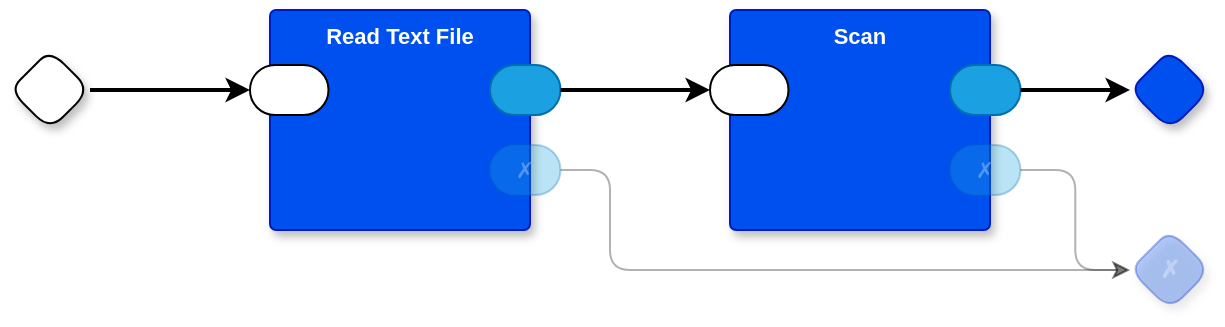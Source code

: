 <mxfile version="23.1.5" type="device" pages="4">
  <diagram name="main" id="m0zTKrYATkNEm8Ja8VeW">
    <mxGraphModel dx="1148" dy="703" grid="1" gridSize="10" guides="1" tooltips="1" connect="1" arrows="1" fold="1" page="1" pageScale="1" pageWidth="850" pageHeight="1100" math="0" shadow="0">
      <root>
        <mxCell id="0" />
        <mxCell id="1" parent="0" />
        <mxCell id="0Bo09WpxPEU_tTPwx_b7-25" value="" style="rhombus;whiteSpace=wrap;html=1;rounded=1;fontStyle=1;glass=0;sketch=0;fontSize=12;points=[[0,0.5,0,0,0],[0.5,0,0,0,0],[0.5,1,0,0,0],[1,0.5,0,0,0]];shadow=1;fontFamily=Helvetica;fontColor=default;" vertex="1" parent="1">
          <mxGeometry x="20" y="300" width="40" height="40" as="geometry" />
        </mxCell>
        <mxCell id="0Bo09WpxPEU_tTPwx_b7-26" value="" style="rhombus;whiteSpace=wrap;html=1;rounded=1;fontStyle=1;glass=0;sketch=0;fontSize=12;points=[[0,0.5,0,0,0],[0.5,0,0,0,0],[0.5,1,0,0,0],[1,0.5,0,0,0]];shadow=1;fillColor=#0050ef;fontColor=#ffffff;strokeColor=#001DBC;fontFamily=Helvetica;" vertex="1" parent="1">
          <mxGeometry x="580" y="300" width="40" height="40" as="geometry" />
        </mxCell>
        <mxCell id="0Bo09WpxPEU_tTPwx_b7-28" value="✗" style="rhombus;whiteSpace=wrap;html=1;rounded=1;fillColor=#0050ef;fontColor=#ffffff;strokeColor=#001DBC;fontStyle=1;glass=0;sketch=0;fontSize=12;points=[[0,0.5,0,0,0],[0.5,0,0,0,0],[0.5,1,0,0,0],[1,0.5,0,0,0]];shadow=1;opacity=30;textOpacity=30;fontFamily=Helvetica;" vertex="1" parent="1">
          <mxGeometry x="580" y="390" width="40" height="40" as="geometry" />
        </mxCell>
        <mxCell id="0Bo09WpxPEU_tTPwx_b7-30" value="Read Text File" style="rounded=1;whiteSpace=wrap;html=1;sketch=0;container=1;recursiveResize=0;verticalAlign=top;arcSize=6;fontStyle=1;autosize=0;points=[];absoluteArcSize=1;shadow=1;strokeColor=#001DBC;fillColor=#0050ef;fontColor=#ffffff;fontFamily=Helvetica;fontSize=11;" vertex="1" parent="1">
          <mxGeometry x="150" y="280" width="130" height="110" as="geometry">
            <mxRectangle x="-98" y="-1230" width="99" height="26" as="alternateBounds" />
          </mxGeometry>
        </mxCell>
        <mxCell id="0Bo09WpxPEU_tTPwx_b7-31" value="" style="rounded=1;whiteSpace=wrap;html=1;sketch=0;points=[[0,0.5,0,0,0],[1,0.5,0,0,0]];arcSize=50;fontFamily=Helvetica;fontSize=11;fontColor=default;" vertex="1" parent="0Bo09WpxPEU_tTPwx_b7-30">
          <mxGeometry x="-10" y="27.5" width="39.25" height="25" as="geometry" />
        </mxCell>
        <mxCell id="0Bo09WpxPEU_tTPwx_b7-32" value="" style="rounded=1;whiteSpace=wrap;html=1;sketch=0;points=[[0,0.5,0,0,0],[1,0.5,0,0,0]];fillColor=#1ba1e2;fontColor=#ffffff;strokeColor=#006EAF;arcSize=50;fontFamily=Helvetica;fontSize=11;" vertex="1" parent="0Bo09WpxPEU_tTPwx_b7-30">
          <mxGeometry x="110" y="27.5" width="35.25" height="25" as="geometry" />
        </mxCell>
        <mxCell id="0Bo09WpxPEU_tTPwx_b7-33" value="✗" style="rounded=1;whiteSpace=wrap;html=1;sketch=0;points=[[0,0.5,0,0,0],[1,0.5,0,0,0]];fillColor=#1ba1e2;fontColor=#ffffff;strokeColor=#006EAF;arcSize=50;fontFamily=Helvetica;fontSize=11;textOpacity=30;opacity=30;" vertex="1" parent="0Bo09WpxPEU_tTPwx_b7-30">
          <mxGeometry x="110" y="67.5" width="35.25" height="25" as="geometry" />
        </mxCell>
        <mxCell id="0Bo09WpxPEU_tTPwx_b7-35" style="edgeStyle=orthogonalEdgeStyle;shape=connector;curved=0;rounded=1;orthogonalLoop=1;jettySize=auto;html=1;entryX=0;entryY=0.5;entryDx=0;entryDy=0;entryPerimeter=0;labelBackgroundColor=default;strokeColor=default;strokeWidth=2;align=center;verticalAlign=middle;fontFamily=Helvetica;fontSize=11;fontColor=default;endArrow=classic;" edge="1" parent="1" source="0Bo09WpxPEU_tTPwx_b7-25" target="0Bo09WpxPEU_tTPwx_b7-31">
          <mxGeometry relative="1" as="geometry" />
        </mxCell>
        <mxCell id="8zXyHW8XZp2Gi3vSt0jf-1" value="Scan" style="rounded=1;whiteSpace=wrap;html=1;sketch=0;container=1;recursiveResize=0;verticalAlign=top;arcSize=6;fontStyle=1;autosize=0;points=[];absoluteArcSize=1;shadow=1;strokeColor=#001DBC;fillColor=#0050ef;fontColor=#ffffff;fontFamily=Helvetica;fontSize=11;" vertex="1" parent="1">
          <mxGeometry x="380" y="280" width="130" height="110" as="geometry">
            <mxRectangle x="-98" y="-1230" width="99" height="26" as="alternateBounds" />
          </mxGeometry>
        </mxCell>
        <mxCell id="8zXyHW8XZp2Gi3vSt0jf-2" value="" style="rounded=1;whiteSpace=wrap;html=1;sketch=0;points=[[0,0.5,0,0,0],[1,0.5,0,0,0]];arcSize=50;fontFamily=Helvetica;fontSize=11;fontColor=default;" vertex="1" parent="8zXyHW8XZp2Gi3vSt0jf-1">
          <mxGeometry x="-10" y="27.5" width="39.25" height="25" as="geometry" />
        </mxCell>
        <mxCell id="8zXyHW8XZp2Gi3vSt0jf-3" value="" style="rounded=1;whiteSpace=wrap;html=1;sketch=0;points=[[0,0.5,0,0,0],[1,0.5,0,0,0]];fillColor=#1ba1e2;fontColor=#ffffff;strokeColor=#006EAF;arcSize=50;fontFamily=Helvetica;fontSize=11;" vertex="1" parent="8zXyHW8XZp2Gi3vSt0jf-1">
          <mxGeometry x="110" y="27.5" width="35.25" height="25" as="geometry" />
        </mxCell>
        <mxCell id="8zXyHW8XZp2Gi3vSt0jf-4" value="✗" style="rounded=1;whiteSpace=wrap;html=1;sketch=0;points=[[0,0.5,0,0,0],[1,0.5,0,0,0]];fillColor=#1ba1e2;fontColor=#ffffff;strokeColor=#006EAF;arcSize=50;fontFamily=Helvetica;fontSize=11;textOpacity=30;opacity=30;" vertex="1" parent="8zXyHW8XZp2Gi3vSt0jf-1">
          <mxGeometry x="110" y="67.5" width="35.25" height="25" as="geometry" />
        </mxCell>
        <mxCell id="8zXyHW8XZp2Gi3vSt0jf-5" style="edgeStyle=orthogonalEdgeStyle;rounded=1;orthogonalLoop=1;jettySize=auto;html=1;exitX=1;exitY=0.5;exitDx=0;exitDy=0;exitPerimeter=0;entryX=0;entryY=0.5;entryDx=0;entryDy=0;entryPerimeter=0;strokeColor=default;strokeWidth=2;align=center;verticalAlign=middle;fontFamily=Helvetica;fontSize=11;fontColor=default;labelBackgroundColor=default;endArrow=classic;" edge="1" parent="1" source="8zXyHW8XZp2Gi3vSt0jf-3" target="0Bo09WpxPEU_tTPwx_b7-26">
          <mxGeometry relative="1" as="geometry" />
        </mxCell>
        <mxCell id="8zXyHW8XZp2Gi3vSt0jf-6" style="edgeStyle=orthogonalEdgeStyle;rounded=1;orthogonalLoop=1;jettySize=auto;html=1;exitX=1;exitY=0.5;exitDx=0;exitDy=0;exitPerimeter=0;entryX=0;entryY=0.5;entryDx=0;entryDy=0;entryPerimeter=0;strokeColor=default;strokeWidth=1;align=center;verticalAlign=middle;fontFamily=Helvetica;fontSize=11;fontColor=default;labelBackgroundColor=default;endArrow=classic;opacity=30;" edge="1" parent="1" source="8zXyHW8XZp2Gi3vSt0jf-4" target="0Bo09WpxPEU_tTPwx_b7-28">
          <mxGeometry relative="1" as="geometry" />
        </mxCell>
        <mxCell id="8zXyHW8XZp2Gi3vSt0jf-7" style="edgeStyle=orthogonalEdgeStyle;rounded=1;orthogonalLoop=1;jettySize=auto;html=1;exitX=1;exitY=0.5;exitDx=0;exitDy=0;exitPerimeter=0;entryX=0;entryY=0.5;entryDx=0;entryDy=0;entryPerimeter=0;strokeColor=default;strokeWidth=2;align=center;verticalAlign=middle;fontFamily=Helvetica;fontSize=11;fontColor=default;labelBackgroundColor=default;endArrow=classic;" edge="1" parent="1" source="0Bo09WpxPEU_tTPwx_b7-32" target="8zXyHW8XZp2Gi3vSt0jf-2">
          <mxGeometry relative="1" as="geometry" />
        </mxCell>
        <mxCell id="8zXyHW8XZp2Gi3vSt0jf-8" style="edgeStyle=orthogonalEdgeStyle;rounded=1;orthogonalLoop=1;jettySize=auto;html=1;exitX=1;exitY=0.5;exitDx=0;exitDy=0;exitPerimeter=0;entryX=0;entryY=0.5;entryDx=0;entryDy=0;entryPerimeter=0;strokeColor=default;strokeWidth=1;align=center;verticalAlign=middle;fontFamily=Helvetica;fontSize=11;fontColor=default;labelBackgroundColor=default;endArrow=classic;textOpacity=30;opacity=30;" edge="1" parent="1" source="0Bo09WpxPEU_tTPwx_b7-33" target="0Bo09WpxPEU_tTPwx_b7-28">
          <mxGeometry relative="1" as="geometry">
            <Array as="points">
              <mxPoint x="320" y="360" />
              <mxPoint x="320" y="410" />
            </Array>
          </mxGeometry>
        </mxCell>
      </root>
    </mxGraphModel>
  </diagram>
  <diagram id="tdX2_95LEIDNDVLNdQ2E" name="...">
    <mxGraphModel dx="1114" dy="693" grid="1" gridSize="10" guides="1" tooltips="1" connect="1" arrows="1" fold="1" page="1" pageScale="1" pageWidth="850" pageHeight="1100" math="0" shadow="0">
      <root>
        <mxCell id="0" />
        <mxCell id="1" parent="0" />
      </root>
    </mxGraphModel>
  </diagram>
  <diagram id="MetEDIYUxV0yueFY_iLT" name="Scan">
    <mxGraphModel dx="1148" dy="703" grid="1" gridSize="10" guides="1" tooltips="1" connect="1" arrows="1" fold="1" page="1" pageScale="1" pageWidth="850" pageHeight="1100" math="0" shadow="0">
      <root>
        <mxCell id="0" />
        <mxCell id="1" parent="0" />
        <mxCell id="zDQorboqD1Mb_dOnIEzV-1" value="Transpile" style="rounded=1;whiteSpace=wrap;html=1;sketch=0;container=1;recursiveResize=0;verticalAlign=top;arcSize=6;fontStyle=1;autosize=0;points=[];absoluteArcSize=1;shadow=1;strokeColor=#001DBC;fillColor=#0050ef;fontColor=#ffffff;fontFamily=Helvetica;fontSize=11;" vertex="1" parent="1">
          <mxGeometry x="550" y="120" width="130" height="210" as="geometry">
            <mxRectangle x="-98" y="-1230" width="99" height="26" as="alternateBounds" />
          </mxGeometry>
        </mxCell>
        <mxCell id="zDQorboqD1Mb_dOnIEzV-2" value="ohmfn" style="rounded=1;whiteSpace=wrap;html=1;sketch=0;points=[[0,0.5,0,0,0],[1,0.5,0,0,0]];arcSize=50;fontFamily=Helvetica;fontSize=11;fontColor=default;fontStyle=0" vertex="1" parent="zDQorboqD1Mb_dOnIEzV-1">
          <mxGeometry x="-17" y="57.5" width="66" height="25" as="geometry" />
        </mxCell>
        <mxCell id="zDQorboqD1Mb_dOnIEzV-3" value="" style="rounded=1;whiteSpace=wrap;html=1;sketch=0;points=[[0,0.5,0,0,0],[1,0.5,0,0,0]];fillColor=#1ba1e2;fontColor=#ffffff;strokeColor=#006EAF;arcSize=50;fontFamily=Helvetica;fontSize=11;" vertex="1" parent="zDQorboqD1Mb_dOnIEzV-1">
          <mxGeometry x="106" y="27.5" width="35.25" height="25" as="geometry" />
        </mxCell>
        <mxCell id="zDQorboqD1Mb_dOnIEzV-4" value="✗" style="rounded=1;whiteSpace=wrap;html=1;sketch=0;points=[[0,0.5,0,0,0],[1,0.5,0,0,0]];fillColor=#1ba1e2;fontColor=#ffffff;strokeColor=#006EAF;arcSize=50;fontFamily=Helvetica;fontSize=11;opacity=30;textOpacity=30;" vertex="1" parent="zDQorboqD1Mb_dOnIEzV-1">
          <mxGeometry x="106" y="70" width="35.25" height="25" as="geometry" />
        </mxCell>
        <mxCell id="zDQorboqD1Mb_dOnIEzV-5" value="rwrfn" style="rounded=1;whiteSpace=wrap;html=1;sketch=0;points=[[0,0.5,0,0,0],[1,0.5,0,0,0]];arcSize=50;fontFamily=Helvetica;fontSize=11;fontColor=default;" vertex="1" parent="zDQorboqD1Mb_dOnIEzV-1">
          <mxGeometry x="-17" y="90" width="66" height="25" as="geometry" />
        </mxCell>
        <mxCell id="zDQorboqD1Mb_dOnIEzV-6" value="input" style="rounded=1;whiteSpace=wrap;html=1;sketch=0;points=[[0,0.5,0,0,0],[1,0.5,0,0,0]];arcSize=50;fontFamily=Helvetica;fontSize=11;fontColor=default;" vertex="1" parent="zDQorboqD1Mb_dOnIEzV-1">
          <mxGeometry x="-17" y="170" width="66" height="25" as="geometry" />
        </mxCell>
        <mxCell id="zDQorboqD1Mb_dOnIEzV-7" value="grammar name" style="rounded=1;whiteSpace=wrap;html=1;sketch=0;points=[[0,0.5,0,0,0],[1,0.5,0,0,0]];arcSize=50;fontFamily=Helvetica;fontSize=11;fontColor=default;" vertex="1" parent="zDQorboqD1Mb_dOnIEzV-1">
          <mxGeometry x="-16" y="27.5" width="66" height="25" as="geometry" />
        </mxCell>
        <mxCell id="zDQorboqD1Mb_dOnIEzV-8" value="rwrsupportfn" style="rounded=1;whiteSpace=wrap;html=1;sketch=0;points=[[0,0.5,0,0,0],[1,0.5,0,0,0]];arcSize=50;fontFamily=Helvetica;fontSize=11;fontColor=default;" vertex="1" parent="zDQorboqD1Mb_dOnIEzV-1">
          <mxGeometry x="-17" y="120" width="66" height="25" as="geometry" />
        </mxCell>
        <mxCell id="zDQorboqD1Mb_dOnIEzV-9" value="&#39;scannersupport.js&#39;" style="rounded=1;whiteSpace=wrap;html=1;container=1;recursiveResize=0;verticalAlign=middle;arcSize=6;fontStyle=1;autosize=0;points=[];absoluteArcSize=1;shadow=1;strokeColor=#6c8ebf;fillColor=#dae8fc;fontFamily=Helvetica;fontSize=11;gradientColor=#E6E6E6;fontColor=default;" vertex="1" parent="1">
          <mxGeometry x="150" y="240" width="110" height="20" as="geometry">
            <mxRectangle x="-98" y="-1230" width="99" height="26" as="alternateBounds" />
          </mxGeometry>
        </mxCell>
        <mxCell id="zDQorboqD1Mb_dOnIEzV-10" value="⍺" style="rounded=1;whiteSpace=wrap;html=1;sketch=0;points=[[0,0.5,0,0,0],[1,0.5,0,0,0]];arcSize=50;fontFamily=Helvetica;fontSize=11;fontColor=default;" vertex="1" parent="zDQorboqD1Mb_dOnIEzV-9">
          <mxGeometry x="100" y="3.75" width="20" height="12.5" as="geometry" />
        </mxCell>
        <mxCell id="zDQorboqD1Mb_dOnIEzV-11" value="⍺" style="rounded=1;whiteSpace=wrap;html=1;sketch=0;points=[[0,0.5,0,0,0],[1,0.5,0,0,0]];arcSize=50;fontFamily=Helvetica;fontSize=11;fontColor=default;" vertex="1" parent="zDQorboqD1Mb_dOnIEzV-9">
          <mxGeometry x="-10" y="3.75" width="20" height="12.5" as="geometry" />
        </mxCell>
        <mxCell id="zDQorboqD1Mb_dOnIEzV-12" value="&#39;scanner.rwr&#39;" style="rounded=1;whiteSpace=wrap;html=1;container=1;recursiveResize=0;verticalAlign=middle;arcSize=6;fontStyle=1;autosize=0;points=[];absoluteArcSize=1;shadow=1;strokeColor=#6c8ebf;fillColor=#dae8fc;fontFamily=Helvetica;fontSize=11;gradientColor=#E6E6E6;fontColor=default;" vertex="1" parent="1">
          <mxGeometry x="150" y="200" width="110" height="20" as="geometry">
            <mxRectangle x="-98" y="-1230" width="99" height="26" as="alternateBounds" />
          </mxGeometry>
        </mxCell>
        <mxCell id="zDQorboqD1Mb_dOnIEzV-13" value="⍺" style="rounded=1;whiteSpace=wrap;html=1;sketch=0;points=[[0,0.5,0,0,0],[1,0.5,0,0,0]];arcSize=50;fontFamily=Helvetica;fontSize=11;fontColor=default;" vertex="1" parent="zDQorboqD1Mb_dOnIEzV-12">
          <mxGeometry x="100" y="3.75" width="20" height="12.5" as="geometry" />
        </mxCell>
        <mxCell id="zDQorboqD1Mb_dOnIEzV-14" value="⍺" style="rounded=1;whiteSpace=wrap;html=1;sketch=0;points=[[0,0.5,0,0,0],[1,0.5,0,0,0]];arcSize=50;fontFamily=Helvetica;fontSize=11;fontColor=default;" vertex="1" parent="zDQorboqD1Mb_dOnIEzV-12">
          <mxGeometry x="-10" y="3.75" width="20" height="12.5" as="geometry" />
        </mxCell>
        <mxCell id="zDQorboqD1Mb_dOnIEzV-15" value="&#39;scanner.ohm&#39;" style="rounded=1;whiteSpace=wrap;html=1;container=1;recursiveResize=0;verticalAlign=middle;arcSize=6;fontStyle=1;autosize=0;points=[];absoluteArcSize=1;shadow=1;strokeColor=#6c8ebf;fillColor=#dae8fc;fontFamily=Helvetica;fontSize=11;gradientColor=#E6E6E6;fontColor=default;" vertex="1" parent="1">
          <mxGeometry x="150" y="160" width="110" height="20" as="geometry">
            <mxRectangle x="-98" y="-1230" width="99" height="26" as="alternateBounds" />
          </mxGeometry>
        </mxCell>
        <mxCell id="zDQorboqD1Mb_dOnIEzV-16" value="⍺" style="rounded=1;whiteSpace=wrap;html=1;sketch=0;points=[[0,0.5,0,0,0],[1,0.5,0,0,0]];arcSize=50;fontFamily=Helvetica;fontSize=11;fontColor=default;" vertex="1" parent="zDQorboqD1Mb_dOnIEzV-15">
          <mxGeometry x="100" y="3.75" width="20" height="12.5" as="geometry" />
        </mxCell>
        <mxCell id="zDQorboqD1Mb_dOnIEzV-17" value="⍺" style="rounded=1;whiteSpace=wrap;html=1;sketch=0;points=[[0,0.5,0,0,0],[1,0.5,0,0,0]];arcSize=50;fontFamily=Helvetica;fontSize=11;fontColor=default;" vertex="1" parent="zDQorboqD1Mb_dOnIEzV-15">
          <mxGeometry x="-10" y="3.75" width="20" height="12.5" as="geometry" />
        </mxCell>
        <mxCell id="zDQorboqD1Mb_dOnIEzV-18" value="&#39;scanner&#39;" style="rounded=1;whiteSpace=wrap;html=1;container=1;recursiveResize=0;verticalAlign=middle;arcSize=6;fontStyle=1;autosize=0;points=[];absoluteArcSize=1;shadow=1;strokeColor=#6c8ebf;fillColor=#dae8fc;fontFamily=Helvetica;fontSize=11;gradientColor=#E6E6E6;fontColor=default;" vertex="1" parent="1">
          <mxGeometry x="150" y="120" width="110" height="20" as="geometry">
            <mxRectangle x="-98" y="-1230" width="99" height="26" as="alternateBounds" />
          </mxGeometry>
        </mxCell>
        <mxCell id="zDQorboqD1Mb_dOnIEzV-19" value="⍺" style="rounded=1;whiteSpace=wrap;html=1;sketch=0;points=[[0,0.5,0,0,0],[1,0.5,0,0,0]];arcSize=50;fontFamily=Helvetica;fontSize=11;fontColor=default;" vertex="1" parent="zDQorboqD1Mb_dOnIEzV-18">
          <mxGeometry x="100" y="3.75" width="20" height="12.5" as="geometry" />
        </mxCell>
        <mxCell id="zDQorboqD1Mb_dOnIEzV-20" value="⍺" style="rounded=1;whiteSpace=wrap;html=1;sketch=0;points=[[0,0.5,0,0,0],[1,0.5,0,0,0]];arcSize=50;fontFamily=Helvetica;fontSize=11;fontColor=default;" vertex="1" parent="zDQorboqD1Mb_dOnIEzV-18">
          <mxGeometry x="-10" y="3.75" width="20" height="12.5" as="geometry" />
        </mxCell>
        <mxCell id="uvY7fQ6FfmknQL3rYjlF-2" style="edgeStyle=orthogonalEdgeStyle;rounded=1;orthogonalLoop=1;jettySize=auto;html=1;exitX=1;exitY=0.5;exitDx=0;exitDy=0;exitPerimeter=0;strokeColor=default;strokeWidth=2;align=center;verticalAlign=middle;fontFamily=Helvetica;fontSize=11;fontColor=default;labelBackgroundColor=default;endArrow=classic;" edge="1" parent="1" source="zDQorboqD1Mb_dOnIEzV-25" target="zDQorboqD1Mb_dOnIEzV-45">
          <mxGeometry relative="1" as="geometry" />
        </mxCell>
        <mxCell id="zDQorboqD1Mb_dOnIEzV-25" value="" style="rhombus;whiteSpace=wrap;html=1;rounded=1;fontStyle=1;glass=0;sketch=0;fontSize=12;points=[[0,0.5,0,0,0],[0.5,0,0,0,0],[0.5,1,0,0,0],[1,0.5,0,0,0]];shadow=1;fontFamily=Helvetica;fontColor=default;" vertex="1" parent="1">
          <mxGeometry x="20" y="277.5" width="40" height="40" as="geometry" />
        </mxCell>
        <mxCell id="zDQorboqD1Mb_dOnIEzV-26" value="" style="rhombus;whiteSpace=wrap;html=1;rounded=1;fontStyle=1;glass=0;sketch=0;fontSize=12;points=[[0,0.5,0,0,0],[0.5,0,0,0,0],[0.5,1,0,0,0],[1,0.5,0,0,0]];shadow=1;fillColor=#0050ef;fontColor=#ffffff;strokeColor=#001DBC;fontFamily=Helvetica;" vertex="1" parent="1">
          <mxGeometry x="750" y="140" width="40" height="40" as="geometry" />
        </mxCell>
        <mxCell id="zDQorboqD1Mb_dOnIEzV-27" style="edgeStyle=orthogonalEdgeStyle;shape=connector;curved=0;rounded=1;orthogonalLoop=1;jettySize=auto;html=1;exitX=1;exitY=0.5;exitDx=0;exitDy=0;exitPerimeter=0;labelBackgroundColor=default;strokeColor=default;strokeWidth=2;align=center;verticalAlign=middle;fontFamily=Helvetica;fontSize=11;fontColor=default;endArrow=classic;" edge="1" parent="1" source="zDQorboqD1Mb_dOnIEzV-3" target="zDQorboqD1Mb_dOnIEzV-26">
          <mxGeometry relative="1" as="geometry" />
        </mxCell>
        <mxCell id="zDQorboqD1Mb_dOnIEzV-28" value="✗" style="rhombus;whiteSpace=wrap;html=1;rounded=1;fillColor=#0050ef;fontColor=#ffffff;strokeColor=#001DBC;fontStyle=1;glass=0;sketch=0;fontSize=12;points=[[0,0.5,0,0,0],[0.5,0,0,0,0],[0.5,1,0,0,0],[1,0.5,0,0,0]];shadow=1;opacity=30;textOpacity=30;fontFamily=Helvetica;" vertex="1" parent="1">
          <mxGeometry x="750" y="200" width="40" height="40" as="geometry" />
        </mxCell>
        <mxCell id="zDQorboqD1Mb_dOnIEzV-29" style="edgeStyle=orthogonalEdgeStyle;shape=connector;curved=0;rounded=1;orthogonalLoop=1;jettySize=auto;html=1;exitX=1;exitY=0.5;exitDx=0;exitDy=0;exitPerimeter=0;entryX=0;entryY=0.5;entryDx=0;entryDy=0;entryPerimeter=0;labelBackgroundColor=default;strokeColor=default;strokeWidth=1;align=center;verticalAlign=middle;fontFamily=Helvetica;fontSize=11;fontColor=default;endArrow=classic;opacity=30;" edge="1" parent="1" source="zDQorboqD1Mb_dOnIEzV-4" target="zDQorboqD1Mb_dOnIEzV-28">
          <mxGeometry relative="1" as="geometry" />
        </mxCell>
        <mxCell id="zDQorboqD1Mb_dOnIEzV-36" style="edgeStyle=orthogonalEdgeStyle;shape=connector;curved=0;rounded=1;orthogonalLoop=1;jettySize=auto;html=1;exitX=1;exitY=0.5;exitDx=0;exitDy=0;exitPerimeter=0;entryX=0;entryY=0.5;entryDx=0;entryDy=0;entryPerimeter=0;labelBackgroundColor=default;strokeColor=default;strokeWidth=1;align=center;verticalAlign=middle;fontFamily=Helvetica;fontSize=11;fontColor=default;endArrow=classic;opacity=30;" edge="1" parent="1" source="zDQorboqD1Mb_dOnIEzV-25" target="zDQorboqD1Mb_dOnIEzV-11">
          <mxGeometry relative="1" as="geometry" />
        </mxCell>
        <mxCell id="zDQorboqD1Mb_dOnIEzV-37" style="edgeStyle=orthogonalEdgeStyle;shape=connector;curved=0;rounded=1;orthogonalLoop=1;jettySize=auto;html=1;exitX=1;exitY=0.5;exitDx=0;exitDy=0;exitPerimeter=0;entryX=0;entryY=0.5;entryDx=0;entryDy=0;entryPerimeter=0;labelBackgroundColor=default;strokeColor=default;strokeWidth=1;align=center;verticalAlign=middle;fontFamily=Helvetica;fontSize=11;fontColor=default;endArrow=classic;opacity=30;" edge="1" parent="1" source="zDQorboqD1Mb_dOnIEzV-25" target="zDQorboqD1Mb_dOnIEzV-14">
          <mxGeometry relative="1" as="geometry" />
        </mxCell>
        <mxCell id="zDQorboqD1Mb_dOnIEzV-38" style="edgeStyle=orthogonalEdgeStyle;shape=connector;curved=0;rounded=1;orthogonalLoop=1;jettySize=auto;html=1;exitX=1;exitY=0.5;exitDx=0;exitDy=0;exitPerimeter=0;entryX=0;entryY=0.5;entryDx=0;entryDy=0;entryPerimeter=0;labelBackgroundColor=default;strokeColor=default;strokeWidth=1;align=center;verticalAlign=middle;fontFamily=Helvetica;fontSize=11;fontColor=default;endArrow=classic;opacity=30;" edge="1" parent="1" source="zDQorboqD1Mb_dOnIEzV-25" target="zDQorboqD1Mb_dOnIEzV-17">
          <mxGeometry relative="1" as="geometry" />
        </mxCell>
        <mxCell id="zDQorboqD1Mb_dOnIEzV-39" style="edgeStyle=orthogonalEdgeStyle;shape=connector;curved=0;rounded=1;orthogonalLoop=1;jettySize=auto;html=1;exitX=1;exitY=0.5;exitDx=0;exitDy=0;exitPerimeter=0;entryX=0;entryY=0.5;entryDx=0;entryDy=0;entryPerimeter=0;labelBackgroundColor=default;strokeColor=default;strokeWidth=1;align=center;verticalAlign=middle;fontFamily=Helvetica;fontSize=11;fontColor=default;endArrow=classic;opacity=30;" edge="1" parent="1" source="zDQorboqD1Mb_dOnIEzV-25" target="zDQorboqD1Mb_dOnIEzV-20">
          <mxGeometry relative="1" as="geometry" />
        </mxCell>
        <mxCell id="zDQorboqD1Mb_dOnIEzV-40" value="All Before 5" style="rounded=1;whiteSpace=wrap;html=1;sketch=0;container=1;recursiveResize=0;verticalAlign=top;arcSize=6;fontStyle=1;autosize=0;points=[];absoluteArcSize=1;shadow=1;strokeColor=#001DBC;fillColor=#0050ef;fontColor=#ffffff;fontFamily=Helvetica;fontSize=11;" vertex="1" parent="1">
          <mxGeometry x="340" y="120" width="130" height="210" as="geometry">
            <mxRectangle x="-98" y="-1230" width="99" height="26" as="alternateBounds" />
          </mxGeometry>
        </mxCell>
        <mxCell id="zDQorboqD1Mb_dOnIEzV-41" value="2" style="rounded=1;whiteSpace=wrap;html=1;sketch=0;points=[[0,0.5,0,0,0],[1,0.5,0,0,0]];arcSize=50;fontFamily=Helvetica;fontSize=11;fontColor=default;fontStyle=0" vertex="1" parent="zDQorboqD1Mb_dOnIEzV-40">
          <mxGeometry x="-17" y="57.5" width="66" height="25" as="geometry" />
        </mxCell>
        <mxCell id="zDQorboqD1Mb_dOnIEzV-42" value="1" style="rounded=1;whiteSpace=wrap;html=1;sketch=0;points=[[0,0.5,0,0,0],[1,0.5,0,0,0]];fillColor=#1ba1e2;fontColor=#ffffff;strokeColor=#006EAF;arcSize=50;fontFamily=Helvetica;fontSize=11;" vertex="1" parent="zDQorboqD1Mb_dOnIEzV-40">
          <mxGeometry x="106" y="27.5" width="35.25" height="25" as="geometry" />
        </mxCell>
        <mxCell id="zDQorboqD1Mb_dOnIEzV-44" value="3" style="rounded=1;whiteSpace=wrap;html=1;sketch=0;points=[[0,0.5,0,0,0],[1,0.5,0,0,0]];arcSize=50;fontFamily=Helvetica;fontSize=11;fontColor=default;" vertex="1" parent="zDQorboqD1Mb_dOnIEzV-40">
          <mxGeometry x="-17" y="90" width="66" height="25" as="geometry" />
        </mxCell>
        <mxCell id="zDQorboqD1Mb_dOnIEzV-45" value="5" style="rounded=1;whiteSpace=wrap;html=1;sketch=0;points=[[0,0.5,0,0,0],[1,0.5,0,0,0]];arcSize=50;fontFamily=Helvetica;fontSize=11;fontColor=default;" vertex="1" parent="zDQorboqD1Mb_dOnIEzV-40">
          <mxGeometry x="-17" y="165" width="66" height="25" as="geometry" />
        </mxCell>
        <mxCell id="zDQorboqD1Mb_dOnIEzV-46" value="1" style="rounded=1;whiteSpace=wrap;html=1;sketch=0;points=[[0,0.5,0,0,0],[1,0.5,0,0,0]];arcSize=50;fontFamily=Helvetica;fontSize=11;fontColor=default;" vertex="1" parent="zDQorboqD1Mb_dOnIEzV-40">
          <mxGeometry x="-16" y="27.5" width="66" height="25" as="geometry" />
        </mxCell>
        <mxCell id="zDQorboqD1Mb_dOnIEzV-47" value="4" style="rounded=1;whiteSpace=wrap;html=1;sketch=0;points=[[0,0.5,0,0,0],[1,0.5,0,0,0]];arcSize=50;fontFamily=Helvetica;fontSize=11;fontColor=default;" vertex="1" parent="zDQorboqD1Mb_dOnIEzV-40">
          <mxGeometry x="-17" y="120" width="66" height="25" as="geometry" />
        </mxCell>
        <mxCell id="zDQorboqD1Mb_dOnIEzV-49" value="2" style="rounded=1;whiteSpace=wrap;html=1;sketch=0;points=[[0,0.5,0,0,0],[1,0.5,0,0,0]];fillColor=#1ba1e2;fontColor=#ffffff;strokeColor=#006EAF;arcSize=50;fontFamily=Helvetica;fontSize=11;" vertex="1" parent="zDQorboqD1Mb_dOnIEzV-40">
          <mxGeometry x="106" y="57.5" width="35.25" height="25" as="geometry" />
        </mxCell>
        <mxCell id="zDQorboqD1Mb_dOnIEzV-50" value="3" style="rounded=1;whiteSpace=wrap;html=1;sketch=0;points=[[0,0.5,0,0,0],[1,0.5,0,0,0]];fillColor=#1ba1e2;fontColor=#ffffff;strokeColor=#006EAF;arcSize=50;fontFamily=Helvetica;fontSize=11;" vertex="1" parent="zDQorboqD1Mb_dOnIEzV-40">
          <mxGeometry x="106" y="90" width="35.25" height="25" as="geometry" />
        </mxCell>
        <mxCell id="zDQorboqD1Mb_dOnIEzV-51" value="4" style="rounded=1;whiteSpace=wrap;html=1;sketch=0;points=[[0,0.5,0,0,0],[1,0.5,0,0,0]];fillColor=#1ba1e2;fontColor=#ffffff;strokeColor=#006EAF;arcSize=50;fontFamily=Helvetica;fontSize=11;" vertex="1" parent="zDQorboqD1Mb_dOnIEzV-40">
          <mxGeometry x="106" y="120" width="35.25" height="25" as="geometry" />
        </mxCell>
        <mxCell id="zDQorboqD1Mb_dOnIEzV-52" value="5" style="rounded=1;whiteSpace=wrap;html=1;sketch=0;points=[[0,0.5,0,0,0],[1,0.5,0,0,0]];fillColor=#1ba1e2;fontColor=#ffffff;strokeColor=#006EAF;arcSize=50;fontFamily=Helvetica;fontSize=11;" vertex="1" parent="zDQorboqD1Mb_dOnIEzV-40">
          <mxGeometry x="106" y="170" width="35.25" height="25" as="geometry" />
        </mxCell>
        <mxCell id="zDQorboqD1Mb_dOnIEzV-54" style="edgeStyle=orthogonalEdgeStyle;rounded=1;orthogonalLoop=1;jettySize=auto;html=1;exitX=1;exitY=0.5;exitDx=0;exitDy=0;exitPerimeter=0;entryX=0;entryY=0.5;entryDx=0;entryDy=0;entryPerimeter=0;strokeColor=default;strokeWidth=2;align=center;verticalAlign=middle;fontFamily=Helvetica;fontSize=11;fontColor=default;labelBackgroundColor=default;endArrow=classic;" edge="1" parent="1" source="zDQorboqD1Mb_dOnIEzV-52" target="zDQorboqD1Mb_dOnIEzV-6">
          <mxGeometry relative="1" as="geometry" />
        </mxCell>
        <mxCell id="zDQorboqD1Mb_dOnIEzV-55" style="edgeStyle=orthogonalEdgeStyle;rounded=1;orthogonalLoop=1;jettySize=auto;html=1;exitX=1;exitY=0.5;exitDx=0;exitDy=0;exitPerimeter=0;strokeColor=default;strokeWidth=2;align=center;verticalAlign=middle;fontFamily=Helvetica;fontSize=11;fontColor=default;labelBackgroundColor=default;endArrow=classic;" edge="1" parent="1" source="zDQorboqD1Mb_dOnIEzV-51" target="zDQorboqD1Mb_dOnIEzV-8">
          <mxGeometry relative="1" as="geometry" />
        </mxCell>
        <mxCell id="zDQorboqD1Mb_dOnIEzV-56" style="edgeStyle=orthogonalEdgeStyle;rounded=1;orthogonalLoop=1;jettySize=auto;html=1;exitX=1;exitY=0.5;exitDx=0;exitDy=0;exitPerimeter=0;entryX=0;entryY=0.5;entryDx=0;entryDy=0;entryPerimeter=0;strokeColor=default;strokeWidth=2;align=center;verticalAlign=middle;fontFamily=Helvetica;fontSize=11;fontColor=default;labelBackgroundColor=default;endArrow=classic;" edge="1" parent="1" source="zDQorboqD1Mb_dOnIEzV-50" target="zDQorboqD1Mb_dOnIEzV-5">
          <mxGeometry relative="1" as="geometry" />
        </mxCell>
        <mxCell id="zDQorboqD1Mb_dOnIEzV-57" style="edgeStyle=orthogonalEdgeStyle;rounded=1;orthogonalLoop=1;jettySize=auto;html=1;exitX=1;exitY=0.5;exitDx=0;exitDy=0;exitPerimeter=0;strokeColor=default;strokeWidth=2;align=center;verticalAlign=middle;fontFamily=Helvetica;fontSize=11;fontColor=default;labelBackgroundColor=default;endArrow=classic;" edge="1" parent="1" source="zDQorboqD1Mb_dOnIEzV-49" target="zDQorboqD1Mb_dOnIEzV-2">
          <mxGeometry relative="1" as="geometry" />
        </mxCell>
        <mxCell id="zDQorboqD1Mb_dOnIEzV-58" style="edgeStyle=orthogonalEdgeStyle;rounded=1;orthogonalLoop=1;jettySize=auto;html=1;exitX=1;exitY=0.5;exitDx=0;exitDy=0;exitPerimeter=0;entryX=0;entryY=0.5;entryDx=0;entryDy=0;entryPerimeter=0;strokeColor=default;strokeWidth=2;align=center;verticalAlign=middle;fontFamily=Helvetica;fontSize=11;fontColor=default;labelBackgroundColor=default;endArrow=classic;" edge="1" parent="1" source="zDQorboqD1Mb_dOnIEzV-42" target="zDQorboqD1Mb_dOnIEzV-7">
          <mxGeometry relative="1" as="geometry" />
        </mxCell>
        <mxCell id="zDQorboqD1Mb_dOnIEzV-59" style="edgeStyle=orthogonalEdgeStyle;rounded=1;orthogonalLoop=1;jettySize=auto;html=1;exitX=1;exitY=0.5;exitDx=0;exitDy=0;exitPerimeter=0;entryX=0;entryY=0.5;entryDx=0;entryDy=0;entryPerimeter=0;strokeColor=default;strokeWidth=2;align=center;verticalAlign=middle;fontFamily=Helvetica;fontSize=11;fontColor=default;labelBackgroundColor=default;endArrow=classic;" edge="1" parent="1" source="zDQorboqD1Mb_dOnIEzV-10" target="zDQorboqD1Mb_dOnIEzV-47">
          <mxGeometry relative="1" as="geometry" />
        </mxCell>
        <mxCell id="zDQorboqD1Mb_dOnIEzV-60" style="edgeStyle=orthogonalEdgeStyle;rounded=1;orthogonalLoop=1;jettySize=auto;html=1;exitX=1;exitY=0.5;exitDx=0;exitDy=0;exitPerimeter=0;entryX=0;entryY=0.5;entryDx=0;entryDy=0;entryPerimeter=0;strokeColor=default;strokeWidth=2;align=center;verticalAlign=middle;fontFamily=Helvetica;fontSize=11;fontColor=default;labelBackgroundColor=default;endArrow=classic;" edge="1" parent="1" source="zDQorboqD1Mb_dOnIEzV-13" target="zDQorboqD1Mb_dOnIEzV-44">
          <mxGeometry relative="1" as="geometry" />
        </mxCell>
        <mxCell id="zDQorboqD1Mb_dOnIEzV-61" style="edgeStyle=orthogonalEdgeStyle;rounded=1;orthogonalLoop=1;jettySize=auto;html=1;exitX=1;exitY=0.5;exitDx=0;exitDy=0;exitPerimeter=0;entryX=0;entryY=0.5;entryDx=0;entryDy=0;entryPerimeter=0;strokeColor=default;strokeWidth=2;align=center;verticalAlign=middle;fontFamily=Helvetica;fontSize=11;fontColor=default;labelBackgroundColor=default;endArrow=classic;" edge="1" parent="1" source="zDQorboqD1Mb_dOnIEzV-16" target="zDQorboqD1Mb_dOnIEzV-41">
          <mxGeometry relative="1" as="geometry" />
        </mxCell>
        <mxCell id="zDQorboqD1Mb_dOnIEzV-62" style="edgeStyle=orthogonalEdgeStyle;rounded=1;orthogonalLoop=1;jettySize=auto;html=1;exitX=1;exitY=0.5;exitDx=0;exitDy=0;exitPerimeter=0;entryX=0;entryY=0.5;entryDx=0;entryDy=0;entryPerimeter=0;strokeColor=default;strokeWidth=2;align=center;verticalAlign=middle;fontFamily=Helvetica;fontSize=11;fontColor=default;labelBackgroundColor=default;endArrow=classic;" edge="1" parent="1" source="zDQorboqD1Mb_dOnIEzV-19" target="zDQorboqD1Mb_dOnIEzV-46">
          <mxGeometry relative="1" as="geometry" />
        </mxCell>
      </root>
    </mxGraphModel>
  </diagram>
  <diagram id="gx81qxROwTtzSv9Mhotv" name="All Before 5">
    <mxGraphModel dx="1148" dy="703" grid="1" gridSize="10" guides="1" tooltips="1" connect="1" arrows="1" fold="1" page="1" pageScale="1" pageWidth="850" pageHeight="1100" math="0" shadow="0">
      <root>
        <mxCell id="0" />
        <mxCell id="1" parent="0" />
        <mxCell id="ZkRFjfqwrlX8RUd3RzX8-10" value="1then2" style="rounded=1;whiteSpace=wrap;html=1;sketch=0;container=1;recursiveResize=0;verticalAlign=top;arcSize=6;fontStyle=1;autosize=0;points=[];absoluteArcSize=1;shadow=1;strokeColor=#001DBC;fillColor=#DAE8FC;fontColor=#ffffff;gradientColor=#0050EF;fontFamily=Helvetica;fontSize=11;" vertex="1" parent="1">
          <mxGeometry x="160" y="80" width="70" height="110" as="geometry">
            <mxRectangle x="-98" y="-1230" width="99" height="26" as="alternateBounds" />
          </mxGeometry>
        </mxCell>
        <mxCell id="ZkRFjfqwrlX8RUd3RzX8-11" value="2" style="rounded=1;whiteSpace=wrap;html=1;sketch=0;points=[[0,0.5,0,0,0],[1,0.5,0,0,0]];arcSize=50;fontFamily=Helvetica;fontSize=11;fontColor=default;" vertex="1" parent="ZkRFjfqwrlX8RUd3RzX8-10">
          <mxGeometry x="-10" y="70" width="40" height="25" as="geometry" />
        </mxCell>
        <mxCell id="ZkRFjfqwrlX8RUd3RzX8-12" value="1" style="rounded=1;whiteSpace=wrap;html=1;sketch=0;points=[[0,0.5,0,0,0],[1,0.5,0,0,0]];arcSize=50;fontFamily=Helvetica;fontSize=11;fontColor=default;" vertex="1" parent="ZkRFjfqwrlX8RUd3RzX8-10">
          <mxGeometry x="-10" y="30" width="40" height="25" as="geometry" />
        </mxCell>
        <mxCell id="ZkRFjfqwrlX8RUd3RzX8-13" value="1" style="rounded=1;whiteSpace=wrap;html=1;sketch=0;points=[[0,0.5,0,0,0],[1,0.5,0,0,0]];fillColor=#1ba1e2;fontColor=#ffffff;strokeColor=#006EAF;arcSize=50;fontFamily=Helvetica;fontSize=11;" vertex="1" parent="ZkRFjfqwrlX8RUd3RzX8-10">
          <mxGeometry x="40" y="30" width="42" height="25" as="geometry" />
        </mxCell>
        <mxCell id="ZkRFjfqwrlX8RUd3RzX8-14" value="2" style="rounded=1;whiteSpace=wrap;html=1;sketch=0;points=[[0,0.5,0,0,0],[1,0.5,0,0,0]];fillColor=#1ba1e2;fontColor=#ffffff;strokeColor=#006EAF;arcSize=50;fontFamily=Helvetica;fontSize=11;" vertex="1" parent="ZkRFjfqwrlX8RUd3RzX8-10">
          <mxGeometry x="41" y="70" width="40" height="25" as="geometry" />
        </mxCell>
        <mxCell id="ZkRFjfqwrlX8RUd3RzX8-20" value="1" style="rhombus;whiteSpace=wrap;html=1;rounded=1;fontStyle=0;glass=0;sketch=0;fontSize=12;points=[[0,0.5,0,0,0],[0.5,0,0,0,0],[0.5,1,0,0,0],[1,0.5,0,0,0]];shadow=1;fontFamily=Helvetica;fontColor=default;" vertex="1" parent="1">
          <mxGeometry x="40" y="80" width="40" height="40" as="geometry" />
        </mxCell>
        <mxCell id="ZkRFjfqwrlX8RUd3RzX8-21" value="2" style="rhombus;whiteSpace=wrap;html=1;rounded=1;fontStyle=1;glass=0;sketch=0;fontSize=12;points=[[0,0.5,0,0,0],[0.5,0,0,0,0],[0.5,1,0,0,0],[1,0.5,0,0,0]];shadow=1;fontFamily=Helvetica;fontColor=default;" vertex="1" parent="1">
          <mxGeometry x="40" y="120" width="40" height="40" as="geometry" />
        </mxCell>
        <mxCell id="ZkRFjfqwrlX8RUd3RzX8-22" value="3" style="rhombus;whiteSpace=wrap;html=1;rounded=1;fontStyle=1;glass=0;sketch=0;fontSize=12;points=[[0,0.5,0,0,0],[0.5,0,0,0,0],[0.5,1,0,0,0],[1,0.5,0,0,0]];shadow=1;fontFamily=Helvetica;fontColor=default;" vertex="1" parent="1">
          <mxGeometry x="40" y="160" width="40" height="40" as="geometry" />
        </mxCell>
        <mxCell id="ZkRFjfqwrlX8RUd3RzX8-23" value="4" style="rhombus;whiteSpace=wrap;html=1;rounded=1;fontStyle=0;glass=0;sketch=0;fontSize=12;points=[[0,0.5,0,0,0],[0.5,0,0,0,0],[0.5,1,0,0,0],[1,0.5,0,0,0]];shadow=1;fontFamily=Helvetica;fontColor=default;" vertex="1" parent="1">
          <mxGeometry x="40" y="200" width="40" height="40" as="geometry" />
        </mxCell>
        <mxCell id="ZkRFjfqwrlX8RUd3RzX8-24" value="5" style="rhombus;whiteSpace=wrap;html=1;rounded=1;fontStyle=1;glass=0;sketch=0;fontSize=12;points=[[0,0.5,0,0,0],[0.5,0,0,0,0],[0.5,1,0,0,0],[1,0.5,0,0,0]];shadow=1;fontFamily=Helvetica;fontColor=default;" vertex="1" parent="1">
          <mxGeometry x="40" y="240" width="40" height="40" as="geometry" />
        </mxCell>
        <mxCell id="ZkRFjfqwrlX8RUd3RzX8-26" style="edgeStyle=orthogonalEdgeStyle;rounded=1;orthogonalLoop=1;jettySize=auto;html=1;exitX=1;exitY=0.5;exitDx=0;exitDy=0;exitPerimeter=0;entryX=0;entryY=0.5;entryDx=0;entryDy=0;entryPerimeter=0;curved=0;strokeWidth=2;" edge="1" parent="1" source="ZkRFjfqwrlX8RUd3RzX8-20" target="ZkRFjfqwrlX8RUd3RzX8-12">
          <mxGeometry relative="1" as="geometry" />
        </mxCell>
        <mxCell id="ZkRFjfqwrlX8RUd3RzX8-27" style="edgeStyle=orthogonalEdgeStyle;rounded=1;orthogonalLoop=1;jettySize=auto;html=1;exitX=1;exitY=0.5;exitDx=0;exitDy=0;exitPerimeter=0;entryX=0;entryY=0.5;entryDx=0;entryDy=0;entryPerimeter=0;curved=0;strokeWidth=2;" edge="1" parent="1" source="ZkRFjfqwrlX8RUd3RzX8-21" target="ZkRFjfqwrlX8RUd3RzX8-11">
          <mxGeometry relative="1" as="geometry" />
        </mxCell>
        <mxCell id="ZkRFjfqwrlX8RUd3RzX8-28" value="1" style="rhombus;whiteSpace=wrap;html=1;rounded=1;fontStyle=1;glass=0;sketch=0;fontSize=12;points=[[0,0.5,0,0,0],[0.5,0,0,0,0],[0.5,1,0,0,0],[1,0.5,0,0,0]];shadow=1;fillColor=#0050ef;fontColor=#ffffff;strokeColor=#001DBC;fontFamily=Helvetica;labelBackgroundColor=none;" vertex="1" parent="1">
          <mxGeometry x="720" y="120" width="40" height="40" as="geometry" />
        </mxCell>
        <mxCell id="ZkRFjfqwrlX8RUd3RzX8-29" value="2" style="rhombus;whiteSpace=wrap;html=1;rounded=1;fontStyle=1;glass=0;sketch=0;fontSize=12;points=[[0,0.5,0,0,0],[0.5,0,0,0,0],[0.5,1,0,0,0],[1,0.5,0,0,0]];shadow=1;fillColor=#0050ef;fontColor=#ffffff;strokeColor=#001DBC;fontFamily=Helvetica;labelBackgroundColor=none;" vertex="1" parent="1">
          <mxGeometry x="720" y="160" width="40" height="40" as="geometry" />
        </mxCell>
        <mxCell id="ZkRFjfqwrlX8RUd3RzX8-30" value="3" style="rhombus;whiteSpace=wrap;html=1;rounded=1;fontStyle=1;glass=0;sketch=0;fontSize=12;points=[[0,0.5,0,0,0],[0.5,0,0,0,0],[0.5,1,0,0,0],[1,0.5,0,0,0]];shadow=1;fillColor=#0050ef;fontColor=#ffffff;strokeColor=#001DBC;fontFamily=Helvetica;labelBackgroundColor=none;" vertex="1" parent="1">
          <mxGeometry x="720" y="200" width="40" height="40" as="geometry" />
        </mxCell>
        <mxCell id="ZkRFjfqwrlX8RUd3RzX8-31" value="4" style="rhombus;whiteSpace=wrap;html=1;rounded=1;fontStyle=1;glass=0;sketch=0;fontSize=12;points=[[0,0.5,0,0,0],[0.5,0,0,0,0],[0.5,1,0,0,0],[1,0.5,0,0,0]];shadow=1;fillColor=#0050ef;fontColor=#ffffff;strokeColor=#001DBC;fontFamily=Helvetica;labelBackgroundColor=none;" vertex="1" parent="1">
          <mxGeometry x="720" y="240" width="40" height="40" as="geometry" />
        </mxCell>
        <mxCell id="ZkRFjfqwrlX8RUd3RzX8-32" value="5" style="rhombus;whiteSpace=wrap;html=1;rounded=1;fontStyle=1;glass=0;sketch=0;fontSize=12;points=[[0,0.5,0,0,0],[0.5,0,0,0,0],[0.5,1,0,0,0],[1,0.5,0,0,0]];shadow=1;fillColor=#0050ef;fontColor=#ffffff;strokeColor=#001DBC;fontFamily=Helvetica;labelBackgroundColor=none;" vertex="1" parent="1">
          <mxGeometry x="720" y="282.5" width="40" height="40" as="geometry" />
        </mxCell>
        <mxCell id="ZkRFjfqwrlX8RUd3RzX8-33" value="1then2" style="rounded=1;whiteSpace=wrap;html=1;sketch=0;container=1;recursiveResize=0;verticalAlign=top;arcSize=6;fontStyle=1;autosize=0;points=[];absoluteArcSize=1;shadow=1;strokeColor=#001DBC;fillColor=#DAE8FC;fontColor=#ffffff;gradientColor=#0050EF;fontFamily=Helvetica;fontSize=11;" vertex="1" parent="1">
          <mxGeometry x="300" y="160" width="70" height="110" as="geometry">
            <mxRectangle x="-98" y="-1230" width="99" height="26" as="alternateBounds" />
          </mxGeometry>
        </mxCell>
        <mxCell id="ZkRFjfqwrlX8RUd3RzX8-34" value="2" style="rounded=1;whiteSpace=wrap;html=1;sketch=0;points=[[0,0.5,0,0,0],[1,0.5,0,0,0]];arcSize=50;fontFamily=Helvetica;fontSize=11;fontColor=default;" vertex="1" parent="ZkRFjfqwrlX8RUd3RzX8-33">
          <mxGeometry x="-10" y="70" width="40" height="25" as="geometry" />
        </mxCell>
        <mxCell id="ZkRFjfqwrlX8RUd3RzX8-35" value="1" style="rounded=1;whiteSpace=wrap;html=1;sketch=0;points=[[0,0.5,0,0,0],[1,0.5,0,0,0]];arcSize=50;fontFamily=Helvetica;fontSize=11;fontColor=default;" vertex="1" parent="ZkRFjfqwrlX8RUd3RzX8-33">
          <mxGeometry x="-10" y="30" width="40" height="25" as="geometry" />
        </mxCell>
        <mxCell id="ZkRFjfqwrlX8RUd3RzX8-36" value="1" style="rounded=1;whiteSpace=wrap;html=1;sketch=0;points=[[0,0.5,0,0,0],[1,0.5,0,0,0]];fillColor=#1ba1e2;fontColor=#ffffff;strokeColor=#006EAF;arcSize=50;fontFamily=Helvetica;fontSize=11;" vertex="1" parent="ZkRFjfqwrlX8RUd3RzX8-33">
          <mxGeometry x="40" y="30" width="42" height="25" as="geometry" />
        </mxCell>
        <mxCell id="ZkRFjfqwrlX8RUd3RzX8-37" value="2" style="rounded=1;whiteSpace=wrap;html=1;sketch=0;points=[[0,0.5,0,0,0],[1,0.5,0,0,0]];fillColor=#1ba1e2;fontColor=#ffffff;strokeColor=#006EAF;arcSize=50;fontFamily=Helvetica;fontSize=11;" vertex="1" parent="ZkRFjfqwrlX8RUd3RzX8-33">
          <mxGeometry x="41" y="70" width="40" height="25" as="geometry" />
        </mxCell>
        <mxCell id="ZkRFjfqwrlX8RUd3RzX8-38" style="edgeStyle=orthogonalEdgeStyle;rounded=1;orthogonalLoop=1;jettySize=auto;html=1;exitX=1;exitY=0.5;exitDx=0;exitDy=0;exitPerimeter=0;entryX=0;entryY=0.5;entryDx=0;entryDy=0;entryPerimeter=0;strokeColor=default;strokeWidth=2;align=center;verticalAlign=middle;fontFamily=Helvetica;fontSize=11;fontColor=default;labelBackgroundColor=default;endArrow=classic;" edge="1" parent="1" source="ZkRFjfqwrlX8RUd3RzX8-14" target="ZkRFjfqwrlX8RUd3RzX8-35">
          <mxGeometry relative="1" as="geometry" />
        </mxCell>
        <mxCell id="ZkRFjfqwrlX8RUd3RzX8-39" value="1then2" style="rounded=1;whiteSpace=wrap;html=1;sketch=0;container=1;recursiveResize=0;verticalAlign=top;arcSize=6;fontStyle=1;autosize=0;points=[];absoluteArcSize=1;shadow=1;strokeColor=#001DBC;fillColor=#DAE8FC;fontColor=#ffffff;gradientColor=#0050EF;fontFamily=Helvetica;fontSize=11;" vertex="1" parent="1">
          <mxGeometry x="440" y="210" width="70" height="110" as="geometry">
            <mxRectangle x="-98" y="-1230" width="99" height="26" as="alternateBounds" />
          </mxGeometry>
        </mxCell>
        <mxCell id="ZkRFjfqwrlX8RUd3RzX8-40" value="2" style="rounded=1;whiteSpace=wrap;html=1;sketch=0;points=[[0,0.5,0,0,0],[1,0.5,0,0,0]];arcSize=50;fontFamily=Helvetica;fontSize=11;fontColor=default;" vertex="1" parent="ZkRFjfqwrlX8RUd3RzX8-39">
          <mxGeometry x="-10" y="70" width="40" height="25" as="geometry" />
        </mxCell>
        <mxCell id="ZkRFjfqwrlX8RUd3RzX8-41" value="1" style="rounded=1;whiteSpace=wrap;html=1;sketch=0;points=[[0,0.5,0,0,0],[1,0.5,0,0,0]];arcSize=50;fontFamily=Helvetica;fontSize=11;fontColor=default;" vertex="1" parent="ZkRFjfqwrlX8RUd3RzX8-39">
          <mxGeometry x="-10" y="30" width="40" height="25" as="geometry" />
        </mxCell>
        <mxCell id="ZkRFjfqwrlX8RUd3RzX8-42" value="1" style="rounded=1;whiteSpace=wrap;html=1;sketch=0;points=[[0,0.5,0,0,0],[1,0.5,0,0,0]];fillColor=#1ba1e2;fontColor=#ffffff;strokeColor=#006EAF;arcSize=50;fontFamily=Helvetica;fontSize=11;" vertex="1" parent="ZkRFjfqwrlX8RUd3RzX8-39">
          <mxGeometry x="40" y="30" width="42" height="25" as="geometry" />
        </mxCell>
        <mxCell id="ZkRFjfqwrlX8RUd3RzX8-43" value="2" style="rounded=1;whiteSpace=wrap;html=1;sketch=0;points=[[0,0.5,0,0,0],[1,0.5,0,0,0]];fillColor=#1ba1e2;fontColor=#ffffff;strokeColor=#006EAF;arcSize=50;fontFamily=Helvetica;fontSize=11;" vertex="1" parent="ZkRFjfqwrlX8RUd3RzX8-39">
          <mxGeometry x="41" y="70" width="40" height="25" as="geometry" />
        </mxCell>
        <mxCell id="ZkRFjfqwrlX8RUd3RzX8-44" value="1then2" style="rounded=1;whiteSpace=wrap;html=1;sketch=0;container=1;recursiveResize=0;verticalAlign=top;arcSize=6;fontStyle=1;autosize=0;points=[];absoluteArcSize=1;shadow=1;strokeColor=#001DBC;fillColor=#DAE8FC;fontColor=#ffffff;gradientColor=#0050EF;fontFamily=Helvetica;fontSize=11;" vertex="1" parent="1">
          <mxGeometry x="590" y="260" width="70" height="110" as="geometry">
            <mxRectangle x="-98" y="-1230" width="99" height="26" as="alternateBounds" />
          </mxGeometry>
        </mxCell>
        <mxCell id="ZkRFjfqwrlX8RUd3RzX8-45" value="2" style="rounded=1;whiteSpace=wrap;html=1;sketch=0;points=[[0,0.5,0,0,0],[1,0.5,0,0,0]];arcSize=50;fontFamily=Helvetica;fontSize=11;fontColor=default;" vertex="1" parent="ZkRFjfqwrlX8RUd3RzX8-44">
          <mxGeometry x="-10" y="70" width="40" height="25" as="geometry" />
        </mxCell>
        <mxCell id="ZkRFjfqwrlX8RUd3RzX8-46" value="1" style="rounded=1;whiteSpace=wrap;html=1;sketch=0;points=[[0,0.5,0,0,0],[1,0.5,0,0,0]];arcSize=50;fontFamily=Helvetica;fontSize=11;fontColor=default;" vertex="1" parent="ZkRFjfqwrlX8RUd3RzX8-44">
          <mxGeometry x="-10" y="30" width="40" height="25" as="geometry" />
        </mxCell>
        <mxCell id="ZkRFjfqwrlX8RUd3RzX8-47" value="1" style="rounded=1;whiteSpace=wrap;html=1;sketch=0;points=[[0,0.5,0,0,0],[1,0.5,0,0,0]];fillColor=#1ba1e2;fontColor=#ffffff;strokeColor=#006EAF;arcSize=50;fontFamily=Helvetica;fontSize=11;" vertex="1" parent="ZkRFjfqwrlX8RUd3RzX8-44">
          <mxGeometry x="40" y="30" width="42" height="25" as="geometry" />
        </mxCell>
        <mxCell id="ZkRFjfqwrlX8RUd3RzX8-48" value="2" style="rounded=1;whiteSpace=wrap;html=1;sketch=0;points=[[0,0.5,0,0,0],[1,0.5,0,0,0]];fillColor=#1ba1e2;fontColor=#ffffff;strokeColor=#006EAF;arcSize=50;fontFamily=Helvetica;fontSize=11;" vertex="1" parent="ZkRFjfqwrlX8RUd3RzX8-44">
          <mxGeometry x="41" y="70" width="40" height="25" as="geometry" />
        </mxCell>
        <mxCell id="ZkRFjfqwrlX8RUd3RzX8-49" style="edgeStyle=orthogonalEdgeStyle;rounded=1;orthogonalLoop=1;jettySize=auto;html=1;exitX=1;exitY=0.5;exitDx=0;exitDy=0;exitPerimeter=0;entryX=0;entryY=0.5;entryDx=0;entryDy=0;entryPerimeter=0;strokeColor=default;strokeWidth=2;align=center;verticalAlign=middle;fontFamily=Helvetica;fontSize=11;fontColor=default;labelBackgroundColor=default;endArrow=classic;" edge="1" parent="1" source="ZkRFjfqwrlX8RUd3RzX8-37" target="ZkRFjfqwrlX8RUd3RzX8-41">
          <mxGeometry relative="1" as="geometry" />
        </mxCell>
        <mxCell id="ZkRFjfqwrlX8RUd3RzX8-50" style="edgeStyle=orthogonalEdgeStyle;rounded=1;orthogonalLoop=1;jettySize=auto;html=1;exitX=1;exitY=0.5;exitDx=0;exitDy=0;exitPerimeter=0;entryX=0;entryY=0.5;entryDx=0;entryDy=0;entryPerimeter=0;strokeColor=default;strokeWidth=2;align=center;verticalAlign=middle;fontFamily=Helvetica;fontSize=11;fontColor=default;labelBackgroundColor=default;endArrow=classic;" edge="1" parent="1" source="ZkRFjfqwrlX8RUd3RzX8-22" target="ZkRFjfqwrlX8RUd3RzX8-34">
          <mxGeometry relative="1" as="geometry">
            <Array as="points">
              <mxPoint x="120" y="180" />
              <mxPoint x="120" y="243" />
            </Array>
          </mxGeometry>
        </mxCell>
        <mxCell id="ZkRFjfqwrlX8RUd3RzX8-51" style="edgeStyle=orthogonalEdgeStyle;rounded=1;orthogonalLoop=1;jettySize=auto;html=1;exitX=1;exitY=0.5;exitDx=0;exitDy=0;exitPerimeter=0;entryX=0;entryY=0.5;entryDx=0;entryDy=0;entryPerimeter=0;strokeColor=default;strokeWidth=2;align=center;verticalAlign=middle;fontFamily=Helvetica;fontSize=11;fontColor=default;labelBackgroundColor=default;endArrow=classic;" edge="1" parent="1" source="ZkRFjfqwrlX8RUd3RzX8-43" target="ZkRFjfqwrlX8RUd3RzX8-46">
          <mxGeometry relative="1" as="geometry" />
        </mxCell>
        <mxCell id="ZkRFjfqwrlX8RUd3RzX8-58" style="edgeStyle=orthogonalEdgeStyle;rounded=1;orthogonalLoop=1;jettySize=auto;html=1;exitX=1;exitY=0.5;exitDx=0;exitDy=0;exitPerimeter=0;entryX=0;entryY=0.5;entryDx=0;entryDy=0;entryPerimeter=0;strokeColor=default;strokeWidth=2;align=center;verticalAlign=middle;fontFamily=Helvetica;fontSize=11;fontColor=default;labelBackgroundColor=default;endArrow=classic;" edge="1" parent="1" source="ZkRFjfqwrlX8RUd3RzX8-23" target="ZkRFjfqwrlX8RUd3RzX8-40">
          <mxGeometry relative="1" as="geometry">
            <Array as="points">
              <mxPoint x="110" y="220" />
              <mxPoint x="110" y="293" />
            </Array>
          </mxGeometry>
        </mxCell>
        <mxCell id="ZkRFjfqwrlX8RUd3RzX8-59" style="edgeStyle=orthogonalEdgeStyle;rounded=1;orthogonalLoop=1;jettySize=auto;html=1;exitX=1;exitY=0.5;exitDx=0;exitDy=0;exitPerimeter=0;entryX=0;entryY=0.5;entryDx=0;entryDy=0;entryPerimeter=0;strokeColor=default;strokeWidth=2;align=center;verticalAlign=middle;fontFamily=Helvetica;fontSize=11;fontColor=default;labelBackgroundColor=default;endArrow=classic;" edge="1" parent="1" source="ZkRFjfqwrlX8RUd3RzX8-24" target="ZkRFjfqwrlX8RUd3RzX8-45">
          <mxGeometry relative="1" as="geometry">
            <Array as="points">
              <mxPoint x="100" y="260" />
              <mxPoint x="100" y="343" />
            </Array>
          </mxGeometry>
        </mxCell>
        <mxCell id="ZkRFjfqwrlX8RUd3RzX8-60" style="edgeStyle=orthogonalEdgeStyle;rounded=1;orthogonalLoop=1;jettySize=auto;html=1;exitX=1;exitY=0.5;exitDx=0;exitDy=0;exitPerimeter=0;strokeColor=default;strokeWidth=2;align=center;verticalAlign=middle;fontFamily=Helvetica;fontSize=11;fontColor=default;labelBackgroundColor=default;endArrow=classic;entryX=0;entryY=0.5;entryDx=0;entryDy=0;entryPerimeter=0;" edge="1" parent="1" source="ZkRFjfqwrlX8RUd3RzX8-48" target="ZkRFjfqwrlX8RUd3RzX8-32">
          <mxGeometry relative="1" as="geometry">
            <Array as="points">
              <mxPoint x="700" y="343" />
              <mxPoint x="700" y="303" />
            </Array>
          </mxGeometry>
        </mxCell>
        <mxCell id="ZkRFjfqwrlX8RUd3RzX8-61" style="edgeStyle=orthogonalEdgeStyle;rounded=1;orthogonalLoop=1;jettySize=auto;html=1;exitX=1;exitY=0.5;exitDx=0;exitDy=0;exitPerimeter=0;entryX=0;entryY=0.5;entryDx=0;entryDy=0;entryPerimeter=0;strokeColor=default;strokeWidth=2;align=center;verticalAlign=middle;fontFamily=Helvetica;fontSize=11;fontColor=default;labelBackgroundColor=default;endArrow=classic;" edge="1" parent="1" source="ZkRFjfqwrlX8RUd3RzX8-47" target="ZkRFjfqwrlX8RUd3RzX8-31">
          <mxGeometry relative="1" as="geometry">
            <Array as="points">
              <mxPoint x="690" y="303" />
              <mxPoint x="690" y="260" />
            </Array>
          </mxGeometry>
        </mxCell>
        <mxCell id="ZkRFjfqwrlX8RUd3RzX8-62" style="edgeStyle=orthogonalEdgeStyle;rounded=1;orthogonalLoop=1;jettySize=auto;html=1;exitX=1;exitY=0.5;exitDx=0;exitDy=0;exitPerimeter=0;entryX=0;entryY=0.5;entryDx=0;entryDy=0;entryPerimeter=0;strokeColor=default;strokeWidth=2;align=center;verticalAlign=middle;fontFamily=Helvetica;fontSize=11;fontColor=default;labelBackgroundColor=default;endArrow=classic;" edge="1" parent="1" source="ZkRFjfqwrlX8RUd3RzX8-42" target="ZkRFjfqwrlX8RUd3RzX8-30">
          <mxGeometry relative="1" as="geometry">
            <Array as="points">
              <mxPoint x="560" y="253" />
              <mxPoint x="560" y="220" />
            </Array>
          </mxGeometry>
        </mxCell>
        <mxCell id="ZkRFjfqwrlX8RUd3RzX8-63" style="edgeStyle=orthogonalEdgeStyle;rounded=1;orthogonalLoop=1;jettySize=auto;html=1;exitX=1;exitY=0.5;exitDx=0;exitDy=0;exitPerimeter=0;entryX=0;entryY=0.5;entryDx=0;entryDy=0;entryPerimeter=0;strokeColor=default;strokeWidth=2;align=center;verticalAlign=middle;fontFamily=Helvetica;fontSize=11;fontColor=default;labelBackgroundColor=default;endArrow=classic;" edge="1" parent="1" source="ZkRFjfqwrlX8RUd3RzX8-36" target="ZkRFjfqwrlX8RUd3RzX8-29">
          <mxGeometry relative="1" as="geometry">
            <Array as="points">
              <mxPoint x="420" y="203" />
              <mxPoint x="420" y="180" />
            </Array>
          </mxGeometry>
        </mxCell>
        <mxCell id="ZkRFjfqwrlX8RUd3RzX8-64" style="edgeStyle=orthogonalEdgeStyle;rounded=1;orthogonalLoop=1;jettySize=auto;html=1;exitX=1;exitY=0.5;exitDx=0;exitDy=0;exitPerimeter=0;strokeColor=default;strokeWidth=2;align=center;verticalAlign=middle;fontFamily=Helvetica;fontSize=11;fontColor=default;labelBackgroundColor=default;endArrow=classic;entryX=0;entryY=0.5;entryDx=0;entryDy=0;entryPerimeter=0;" edge="1" parent="1" source="ZkRFjfqwrlX8RUd3RzX8-13" target="ZkRFjfqwrlX8RUd3RzX8-28">
          <mxGeometry relative="1" as="geometry">
            <mxPoint x="570" y="160" as="targetPoint" />
          </mxGeometry>
        </mxCell>
      </root>
    </mxGraphModel>
  </diagram>
</mxfile>
